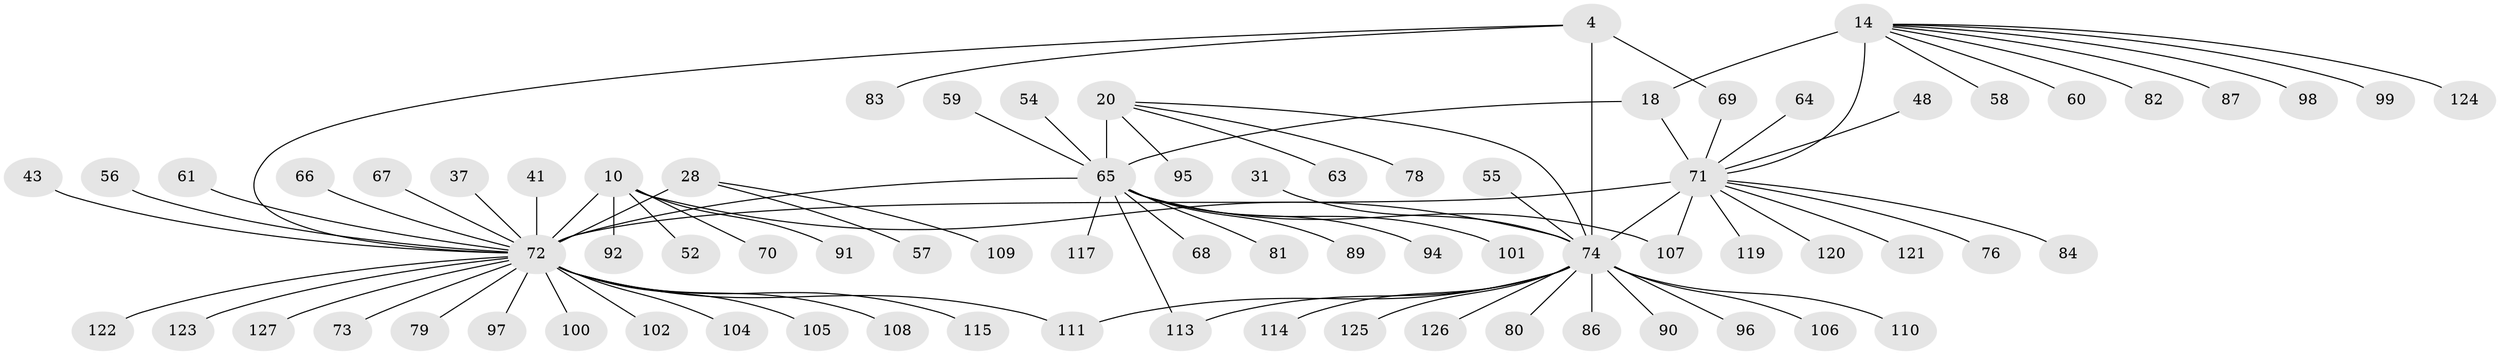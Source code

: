 // original degree distribution, {13: 0.015748031496062992, 10: 0.03937007874015748, 7: 0.047244094488188976, 9: 0.047244094488188976, 8: 0.047244094488188976, 12: 0.007874015748031496, 6: 0.023622047244094488, 5: 0.007874015748031496, 1: 0.5511811023622047, 2: 0.16535433070866143, 3: 0.03937007874015748, 4: 0.007874015748031496}
// Generated by graph-tools (version 1.1) at 2025/58/03/04/25 21:58:29]
// undirected, 76 vertices, 84 edges
graph export_dot {
graph [start="1"]
  node [color=gray90,style=filled];
  4 [super="+3"];
  10 [super="+9"];
  14 [super="+13"];
  18 [super="+17"];
  20 [super="+19"];
  28 [super="+25"];
  31;
  37;
  41;
  43;
  48;
  52;
  54;
  55;
  56;
  57;
  58;
  59;
  60;
  61;
  63;
  64;
  65 [super="+24+51"];
  66;
  67;
  68 [super="+38"];
  69;
  70;
  71 [super="+49+16"];
  72 [super="+44+30+12"];
  73;
  74 [super="+2+36+50+6+39"];
  76;
  78;
  79;
  80;
  81;
  82;
  83;
  84;
  86;
  87;
  89;
  90;
  91;
  92 [super="+53"];
  94;
  95;
  96;
  97 [super="+47"];
  98;
  99;
  100;
  101;
  102 [super="+32"];
  104 [super="+45"];
  105;
  106;
  107 [super="+93"];
  108 [super="+62"];
  109;
  110 [super="+75+103"];
  111 [super="+77"];
  113;
  114;
  115;
  117 [super="+33"];
  119;
  120;
  121;
  122 [super="+112+118"];
  123 [super="+40"];
  124 [super="+46"];
  125;
  126;
  127 [super="+116"];
  4 -- 83;
  4 -- 69;
  4 -- 72 [weight=2];
  4 -- 74 [weight=8];
  10 -- 70;
  10 -- 74;
  10 -- 91;
  10 -- 52;
  10 -- 92;
  10 -- 72 [weight=8];
  14 -- 18 [weight=4];
  14 -- 60;
  14 -- 82;
  14 -- 87;
  14 -- 99;
  14 -- 98;
  14 -- 58;
  14 -- 124;
  14 -- 71 [weight=4];
  18 -- 71 [weight=4];
  18 -- 65;
  20 -- 63;
  20 -- 95;
  20 -- 78;
  20 -- 74;
  20 -- 65 [weight=8];
  28 -- 57;
  28 -- 109;
  28 -- 72 [weight=8];
  31 -- 74;
  37 -- 72;
  41 -- 72;
  43 -- 72;
  48 -- 71;
  54 -- 65;
  55 -- 74;
  56 -- 72;
  59 -- 65;
  61 -- 72;
  64 -- 71;
  65 -- 68;
  65 -- 101;
  65 -- 72 [weight=2];
  65 -- 107;
  65 -- 81;
  65 -- 113;
  65 -- 117;
  65 -- 89;
  65 -- 94;
  66 -- 72;
  67 -- 72;
  69 -- 71;
  71 -- 72 [weight=4];
  71 -- 76;
  71 -- 84;
  71 -- 107;
  71 -- 119;
  71 -- 120;
  71 -- 121;
  71 -- 74 [weight=3];
  72 -- 73;
  72 -- 100;
  72 -- 102;
  72 -- 104 [weight=2];
  72 -- 105;
  72 -- 108;
  72 -- 127 [weight=2];
  72 -- 79;
  72 -- 97;
  72 -- 111;
  72 -- 115;
  72 -- 122;
  72 -- 123;
  74 -- 96;
  74 -- 106;
  74 -- 110;
  74 -- 111;
  74 -- 80;
  74 -- 125;
  74 -- 113;
  74 -- 114;
  74 -- 86;
  74 -- 90;
  74 -- 126;
}
